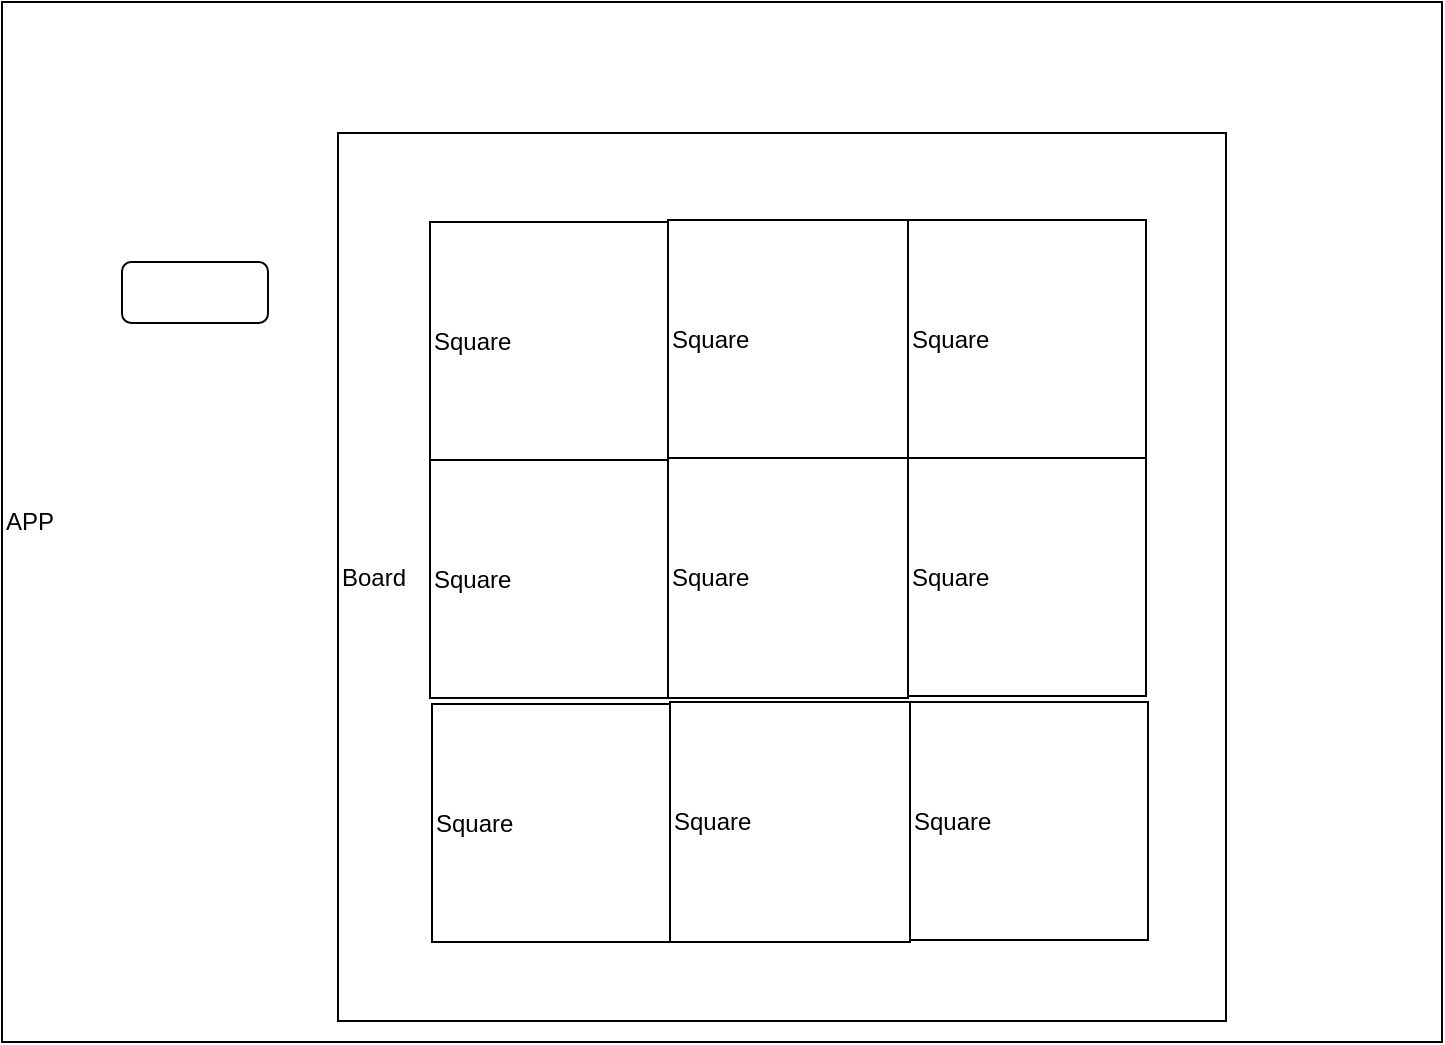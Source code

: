 <mxfile>
    <diagram id="diDf0-102_l99asauvzi" name="Page-1">
        <mxGraphModel dx="753" dy="1886" grid="1" gridSize="10" guides="1" tooltips="1" connect="1" arrows="1" fold="1" page="1" pageScale="1" pageWidth="827" pageHeight="1169" math="0" shadow="0">
            <root>
                <mxCell id="0"/>
                <mxCell id="1" parent="0"/>
                <mxCell id="3" value="APP" style="rounded=0;whiteSpace=wrap;html=1;align=left;" vertex="1" parent="1">
                    <mxGeometry x="20" y="-30" width="720" height="520" as="geometry"/>
                </mxCell>
                <mxCell id="6" value="Board" style="whiteSpace=wrap;html=1;aspect=fixed;align=left;fillColor=default;" vertex="1" parent="1">
                    <mxGeometry x="188" y="35.5" width="444" height="444" as="geometry"/>
                </mxCell>
                <mxCell id="7" value="Square" style="whiteSpace=wrap;html=1;aspect=fixed;align=left;" vertex="1" parent="1">
                    <mxGeometry x="234" y="80" width="119" height="119" as="geometry"/>
                </mxCell>
                <mxCell id="8" value="Square" style="whiteSpace=wrap;html=1;aspect=fixed;align=left;" vertex="1" parent="1">
                    <mxGeometry x="353" y="79" width="120" height="120" as="geometry"/>
                </mxCell>
                <mxCell id="9" value="Square" style="whiteSpace=wrap;html=1;aspect=fixed;align=left;" vertex="1" parent="1">
                    <mxGeometry x="473" y="79" width="119" height="119" as="geometry"/>
                </mxCell>
                <mxCell id="10" value="Square" style="whiteSpace=wrap;html=1;aspect=fixed;align=left;" vertex="1" parent="1">
                    <mxGeometry x="235" y="321" width="119" height="119" as="geometry"/>
                </mxCell>
                <mxCell id="11" value="Square" style="whiteSpace=wrap;html=1;aspect=fixed;align=left;" vertex="1" parent="1">
                    <mxGeometry x="354" y="320" width="120" height="120" as="geometry"/>
                </mxCell>
                <mxCell id="12" value="Square" style="whiteSpace=wrap;html=1;aspect=fixed;align=left;" vertex="1" parent="1">
                    <mxGeometry x="474" y="320" width="119" height="119" as="geometry"/>
                </mxCell>
                <mxCell id="13" value="Square" style="whiteSpace=wrap;html=1;aspect=fixed;align=left;" vertex="1" parent="1">
                    <mxGeometry x="234" y="199" width="119" height="119" as="geometry"/>
                </mxCell>
                <mxCell id="14" value="Square" style="whiteSpace=wrap;html=1;aspect=fixed;align=left;" vertex="1" parent="1">
                    <mxGeometry x="353" y="198" width="120" height="120" as="geometry"/>
                </mxCell>
                <mxCell id="15" value="Square" style="whiteSpace=wrap;html=1;aspect=fixed;align=left;" vertex="1" parent="1">
                    <mxGeometry x="473" y="198" width="119" height="119" as="geometry"/>
                </mxCell>
                <mxCell id="16" value="" style="rounded=1;whiteSpace=wrap;html=1;fillColor=default;" vertex="1" parent="1">
                    <mxGeometry x="80" y="100" width="73" height="30.5" as="geometry"/>
                </mxCell>
            </root>
        </mxGraphModel>
    </diagram>
</mxfile>